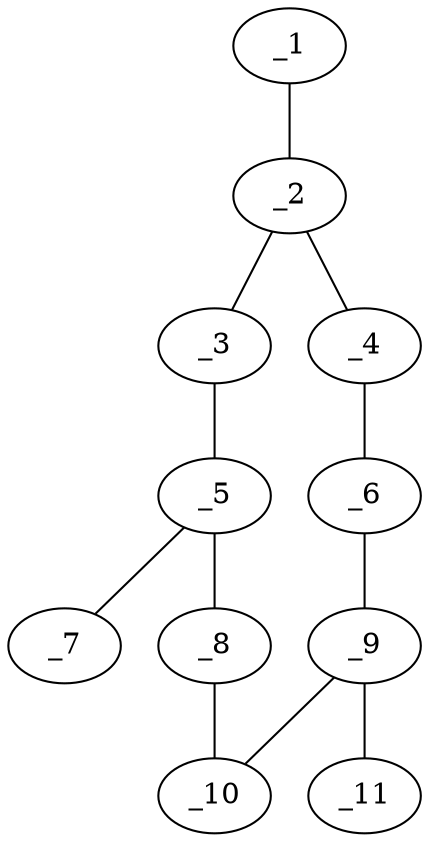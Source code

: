 graph molid14549 {
	_1	 [charge=0,
		chem=1,
		symbol="C  ",
		x="5.9376",
		y="0.3378"];
	_2	 [charge=0,
		chem=1,
		symbol="C  ",
		x="4.9376",
		y="0.3378"];
	_1 -- _2	 [valence=1];
	_3	 [charge=0,
		chem=4,
		symbol="N  ",
		x="4.5549",
		y="-0.5861"];
	_2 -- _3	 [valence=1];
	_4	 [charge=0,
		chem=1,
		symbol="C  ",
		x="4.5549",
		y="1.2617"];
	_2 -- _4	 [valence=1];
	_5	 [charge=0,
		chem=1,
		symbol="C  ",
		x="3.631",
		y="-0.9688"];
	_3 -- _5	 [valence=1];
	_6	 [charge=0,
		chem=4,
		symbol="N  ",
		x="3.631",
		y="1.6444"];
	_4 -- _6	 [valence=1];
	_7	 [charge=0,
		chem=5,
		symbol="S  ",
		x="3.631",
		y="-1.9688"];
	_5 -- _7	 [valence=2];
	_8	 [charge=0,
		chem=5,
		symbol="S  ",
		x="2.7071",
		y="-0.5861"];
	_5 -- _8	 [valence=1];
	_9	 [charge=0,
		chem=1,
		symbol="C  ",
		x="2.7071",
		y="1.2617"];
	_6 -- _9	 [valence=1];
	_10	 [charge=0,
		chem=5,
		symbol="S  ",
		x="2.3244",
		y="0.3378"];
	_8 -- _10	 [valence=1];
	_9 -- _10	 [valence=1];
	_11	 [charge=0,
		chem=5,
		symbol="S  ",
		x=2,
		y="1.9688"];
	_9 -- _11	 [valence=2];
}
